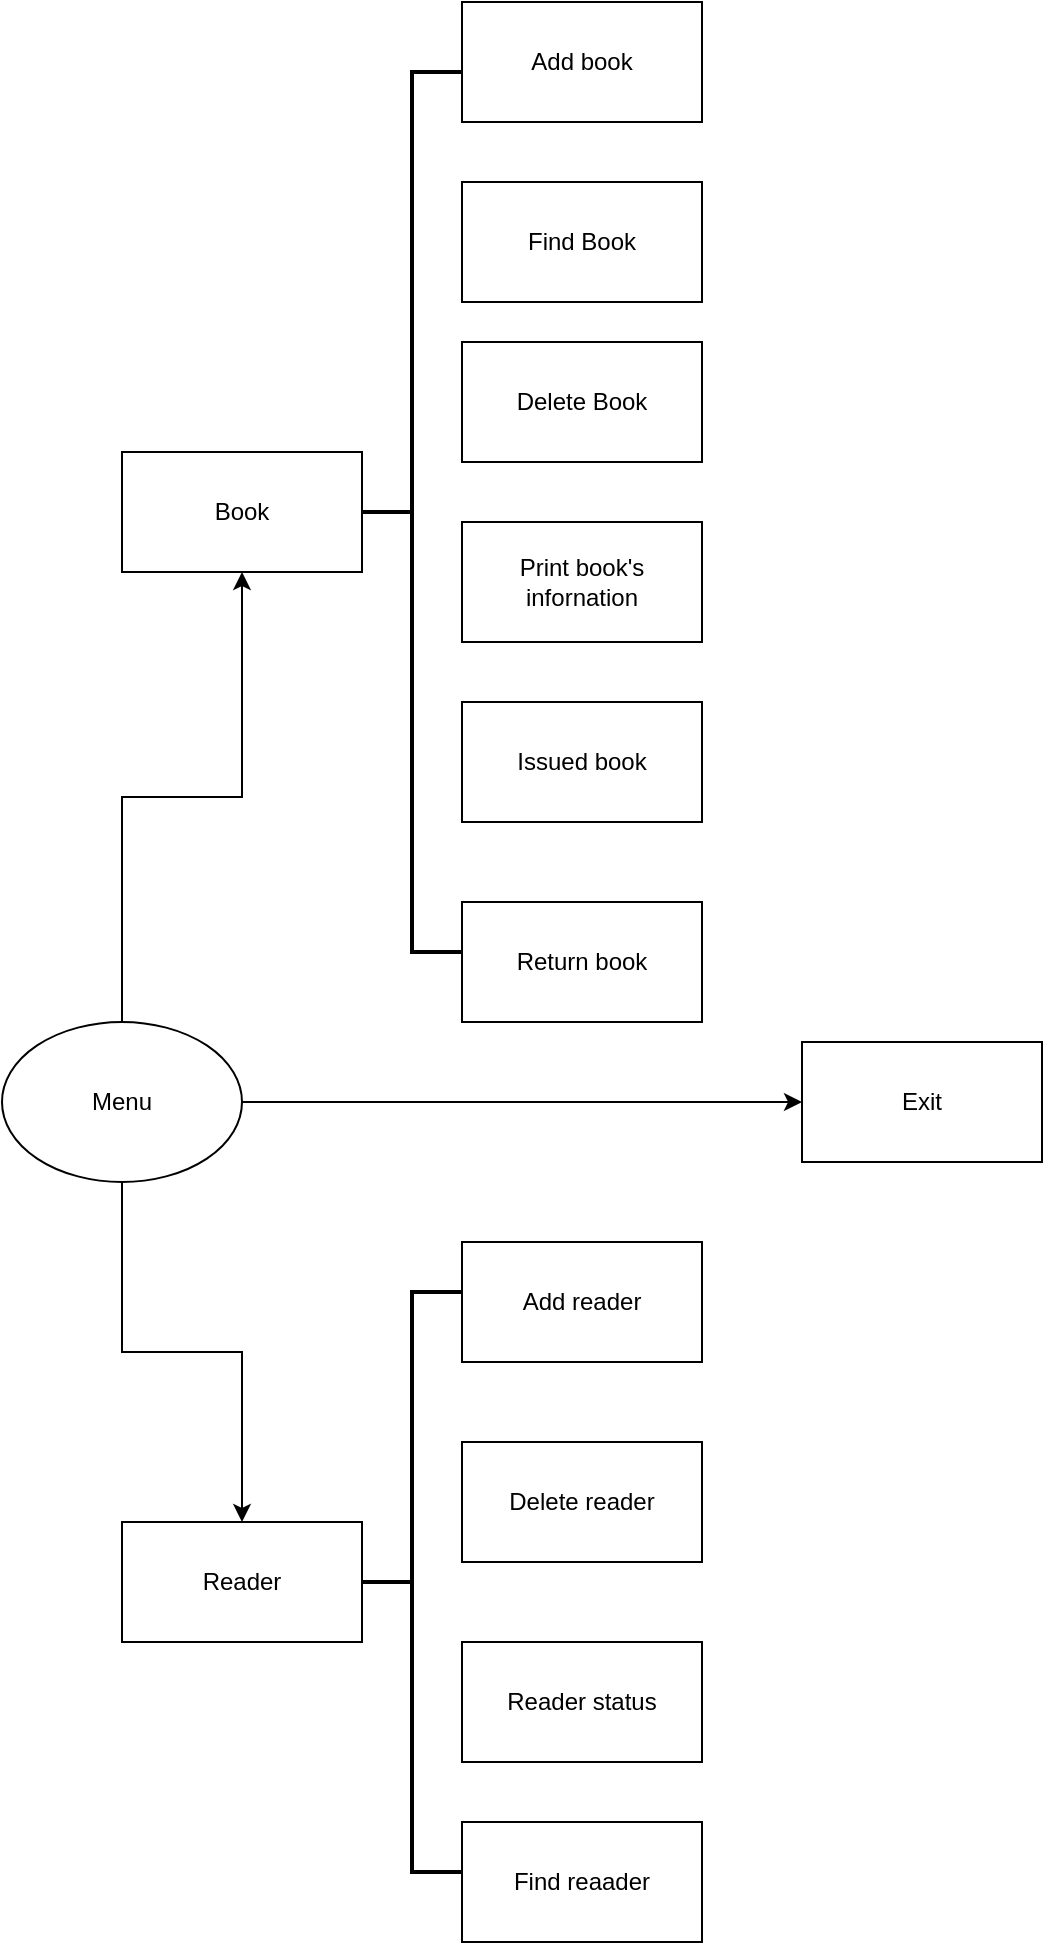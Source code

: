 <mxfile version="22.1.7" type="device">
  <diagram name="Page-1" id="QrOuIyyw_r9oCfF8eMPY">
    <mxGraphModel dx="1564" dy="1029" grid="1" gridSize="10" guides="1" tooltips="1" connect="1" arrows="1" fold="1" page="1" pageScale="1" pageWidth="850" pageHeight="1100" math="0" shadow="0">
      <root>
        <mxCell id="0" />
        <mxCell id="1" parent="0" />
        <mxCell id="cG67AvSncxas6vGZa_xC-1" value="Book" style="rounded=0;whiteSpace=wrap;html=1;" vertex="1" parent="1">
          <mxGeometry x="80" y="315" width="120" height="60" as="geometry" />
        </mxCell>
        <mxCell id="cG67AvSncxas6vGZa_xC-2" value="" style="strokeWidth=2;html=1;shape=mxgraph.flowchart.annotation_2;align=left;labelPosition=right;pointerEvents=1;" vertex="1" parent="1">
          <mxGeometry x="200" y="125" width="50" height="440" as="geometry" />
        </mxCell>
        <mxCell id="cG67AvSncxas6vGZa_xC-3" value="Add book" style="rounded=0;whiteSpace=wrap;html=1;" vertex="1" parent="1">
          <mxGeometry x="250" y="90" width="120" height="60" as="geometry" />
        </mxCell>
        <mxCell id="cG67AvSncxas6vGZa_xC-4" value="Print book&#39;s infornation" style="rounded=0;whiteSpace=wrap;html=1;" vertex="1" parent="1">
          <mxGeometry x="250" y="350" width="120" height="60" as="geometry" />
        </mxCell>
        <mxCell id="cG67AvSncxas6vGZa_xC-5" value="Find Book" style="whiteSpace=wrap;html=1;rounded=0;" vertex="1" parent="1">
          <mxGeometry x="250" y="180" width="120" height="60" as="geometry" />
        </mxCell>
        <mxCell id="cG67AvSncxas6vGZa_xC-8" value="Delete Book" style="rounded=0;whiteSpace=wrap;html=1;" vertex="1" parent="1">
          <mxGeometry x="250" y="260" width="120" height="60" as="geometry" />
        </mxCell>
        <mxCell id="cG67AvSncxas6vGZa_xC-11" value="Reader" style="rounded=0;whiteSpace=wrap;html=1;" vertex="1" parent="1">
          <mxGeometry x="80" y="850" width="120" height="60" as="geometry" />
        </mxCell>
        <mxCell id="cG67AvSncxas6vGZa_xC-12" value="" style="strokeWidth=2;html=1;shape=mxgraph.flowchart.annotation_2;align=left;labelPosition=right;pointerEvents=1;" vertex="1" parent="1">
          <mxGeometry x="200" y="735" width="50" height="290" as="geometry" />
        </mxCell>
        <mxCell id="cG67AvSncxas6vGZa_xC-13" value="Issued book" style="rounded=0;whiteSpace=wrap;html=1;" vertex="1" parent="1">
          <mxGeometry x="250" y="440" width="120" height="60" as="geometry" />
        </mxCell>
        <mxCell id="cG67AvSncxas6vGZa_xC-14" value="Return book" style="rounded=0;whiteSpace=wrap;html=1;" vertex="1" parent="1">
          <mxGeometry x="250" y="540" width="120" height="60" as="geometry" />
        </mxCell>
        <mxCell id="cG67AvSncxas6vGZa_xC-15" value="Add reader" style="rounded=0;whiteSpace=wrap;html=1;" vertex="1" parent="1">
          <mxGeometry x="250" y="710" width="120" height="60" as="geometry" />
        </mxCell>
        <mxCell id="cG67AvSncxas6vGZa_xC-16" value="Delete reader" style="rounded=0;whiteSpace=wrap;html=1;" vertex="1" parent="1">
          <mxGeometry x="250" y="810" width="120" height="60" as="geometry" />
        </mxCell>
        <mxCell id="cG67AvSncxas6vGZa_xC-17" value="Reader status" style="rounded=0;whiteSpace=wrap;html=1;" vertex="1" parent="1">
          <mxGeometry x="250" y="910" width="120" height="60" as="geometry" />
        </mxCell>
        <mxCell id="cG67AvSncxas6vGZa_xC-18" value="Find reaader" style="rounded=0;whiteSpace=wrap;html=1;" vertex="1" parent="1">
          <mxGeometry x="250" y="1000" width="120" height="60" as="geometry" />
        </mxCell>
        <mxCell id="cG67AvSncxas6vGZa_xC-20" style="edgeStyle=orthogonalEdgeStyle;rounded=0;orthogonalLoop=1;jettySize=auto;html=1;entryX=0.5;entryY=1;entryDx=0;entryDy=0;" edge="1" parent="1" source="cG67AvSncxas6vGZa_xC-19" target="cG67AvSncxas6vGZa_xC-1">
          <mxGeometry relative="1" as="geometry" />
        </mxCell>
        <mxCell id="cG67AvSncxas6vGZa_xC-21" style="edgeStyle=orthogonalEdgeStyle;rounded=0;orthogonalLoop=1;jettySize=auto;html=1;entryX=0.5;entryY=0;entryDx=0;entryDy=0;" edge="1" parent="1" source="cG67AvSncxas6vGZa_xC-19" target="cG67AvSncxas6vGZa_xC-11">
          <mxGeometry relative="1" as="geometry" />
        </mxCell>
        <mxCell id="cG67AvSncxas6vGZa_xC-23" value="" style="edgeStyle=orthogonalEdgeStyle;rounded=0;orthogonalLoop=1;jettySize=auto;html=1;" edge="1" parent="1" source="cG67AvSncxas6vGZa_xC-19" target="cG67AvSncxas6vGZa_xC-22">
          <mxGeometry relative="1" as="geometry" />
        </mxCell>
        <mxCell id="cG67AvSncxas6vGZa_xC-19" value="Menu" style="ellipse;whiteSpace=wrap;html=1;" vertex="1" parent="1">
          <mxGeometry x="20" y="600" width="120" height="80" as="geometry" />
        </mxCell>
        <mxCell id="cG67AvSncxas6vGZa_xC-22" value="Exit" style="whiteSpace=wrap;html=1;" vertex="1" parent="1">
          <mxGeometry x="420" y="610" width="120" height="60" as="geometry" />
        </mxCell>
      </root>
    </mxGraphModel>
  </diagram>
</mxfile>
